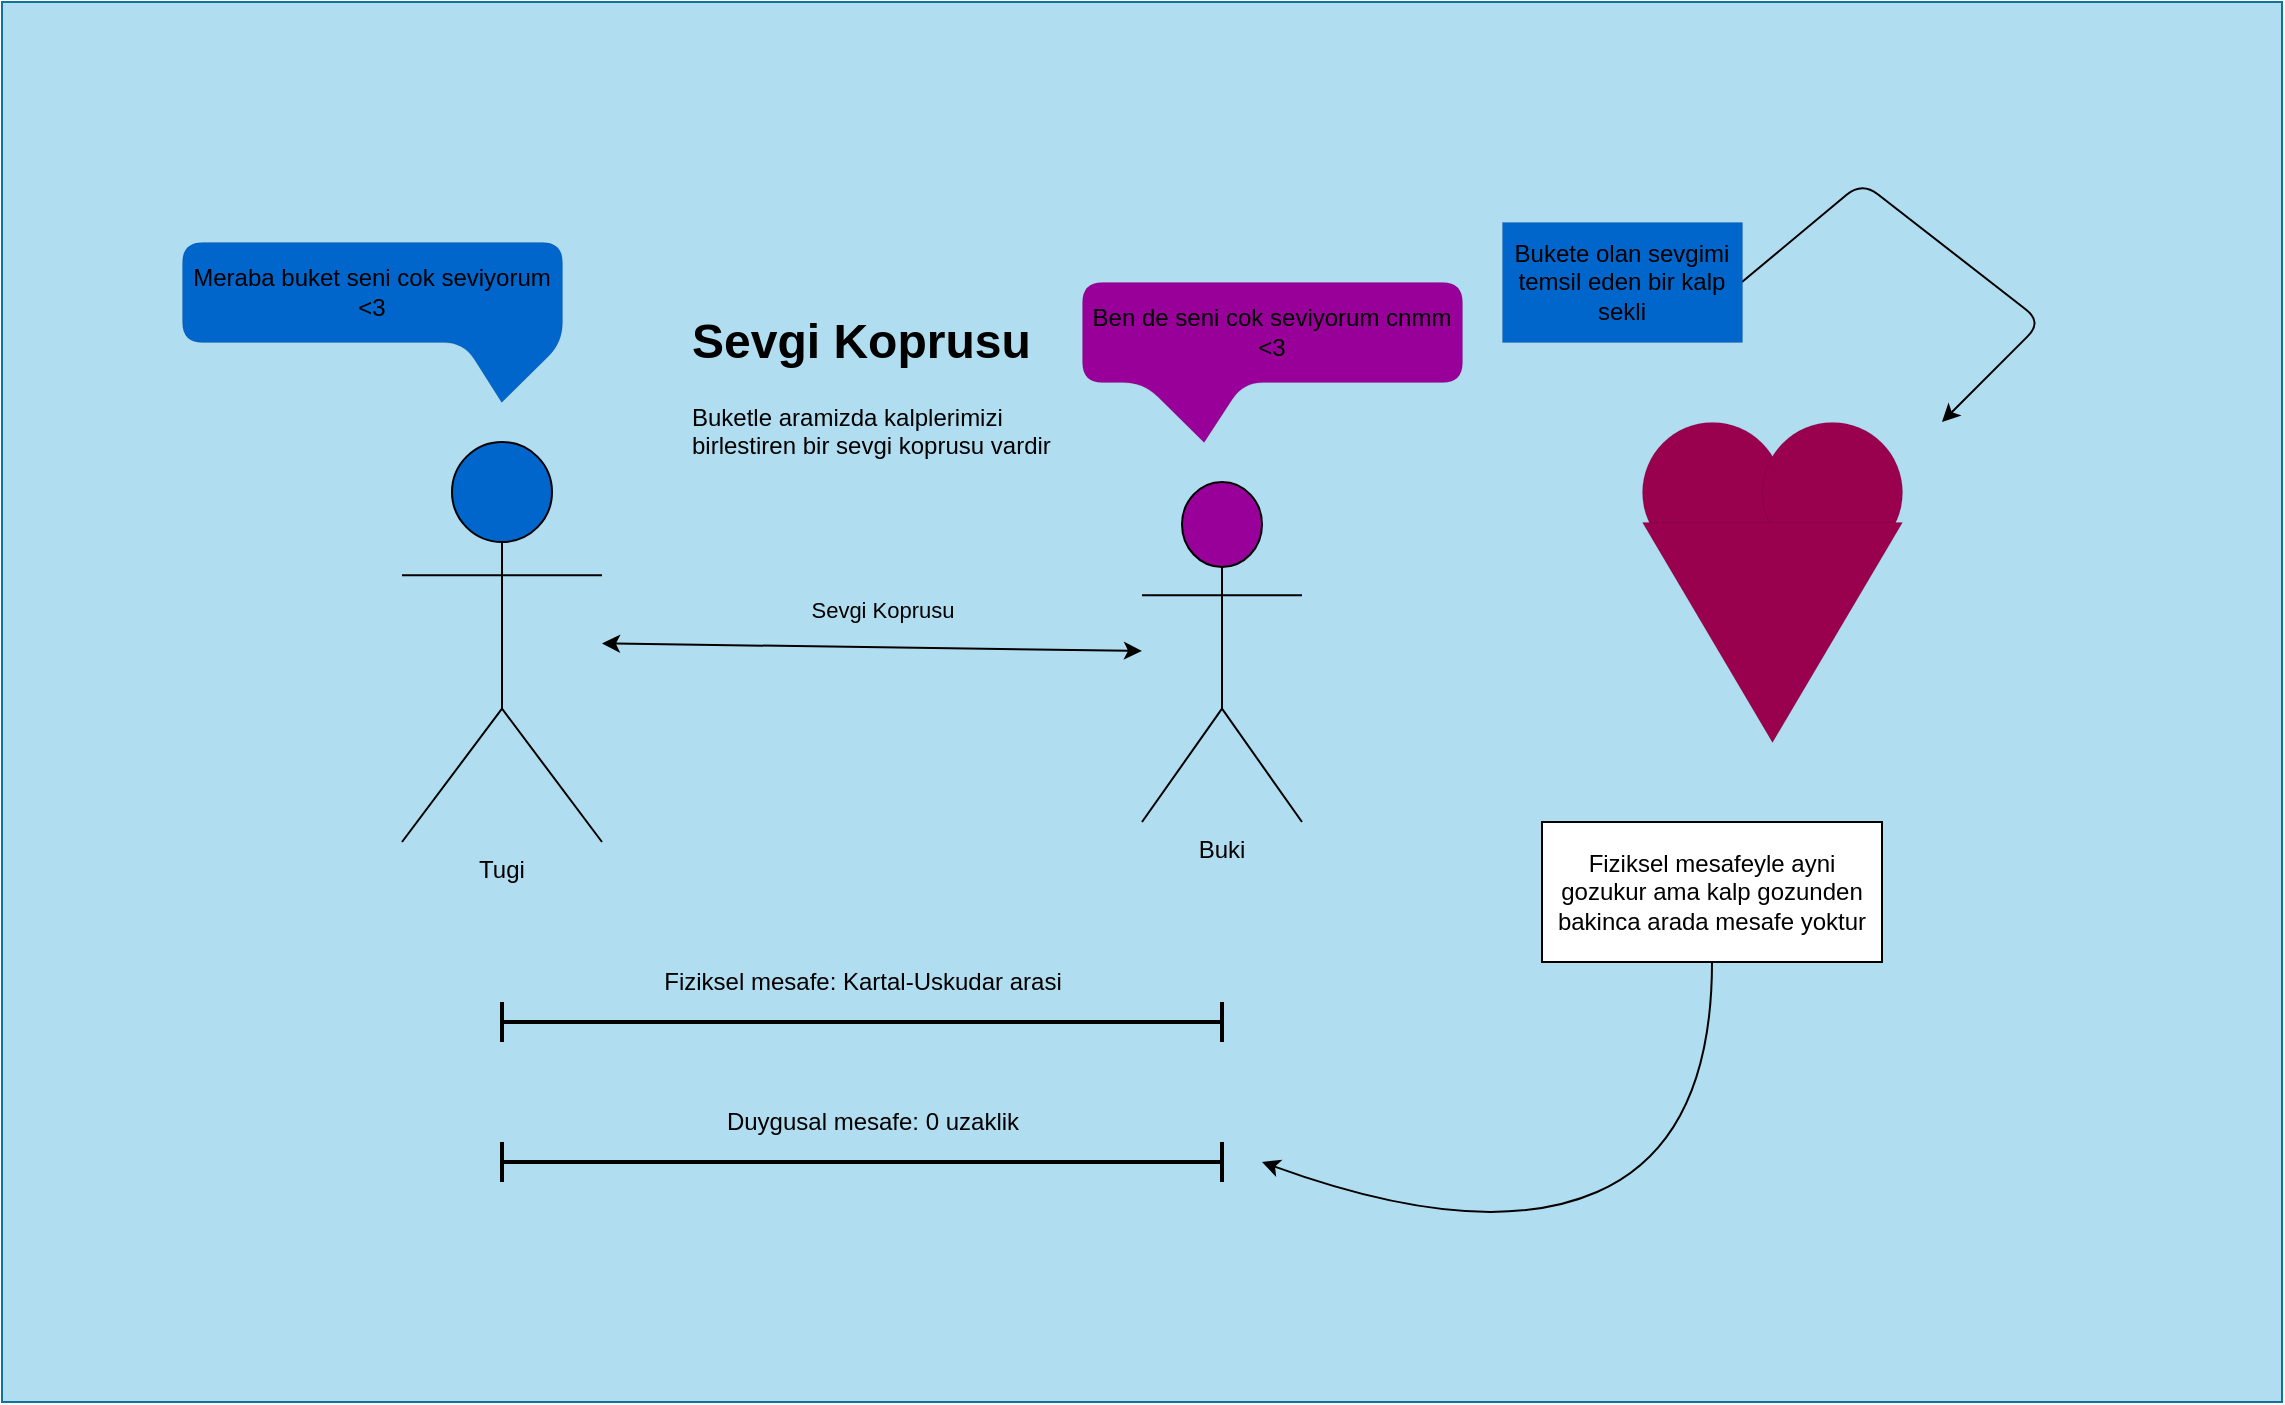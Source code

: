 <mxfile>
    <diagram id="UYBLVoqh1FlVgozuRWd_" name="Page-1">
        <mxGraphModel dx="1547" dy="1248" grid="1" gridSize="10" guides="1" tooltips="1" connect="1" arrows="1" fold="1" page="0" pageScale="1" pageWidth="827" pageHeight="1169" background="none" math="0" shadow="0">
            <root>
                <mxCell id="0"/>
                <mxCell id="1" parent="0"/>
                <mxCell id="41" value="" style="rounded=0;whiteSpace=wrap;html=1;fillColor=#b1ddf0;strokeColor=#10739e;" vertex="1" parent="1">
                    <mxGeometry x="-920" y="-130" width="1140" height="700" as="geometry"/>
                </mxCell>
                <mxCell id="14" value="Tugi" style="shape=umlActor;verticalLabelPosition=bottom;verticalAlign=top;html=1;outlineConnect=0;fillColor=#0066CC;labelBackgroundColor=none;fontColor=default;whiteSpace=wrap;" parent="1" vertex="1">
                    <mxGeometry x="-720" y="90" width="100" height="200" as="geometry"/>
                </mxCell>
                <mxCell id="15" value="Buki" style="shape=umlActor;verticalLabelPosition=bottom;verticalAlign=top;html=1;outlineConnect=0;fillColor=#990099;labelBackgroundColor=none;fontColor=default;whiteSpace=wrap;" parent="1" vertex="1">
                    <mxGeometry x="-350" y="110" width="80" height="170" as="geometry"/>
                </mxCell>
                <mxCell id="21" value="" style="endArrow=classic;startArrow=classic;html=1;shadow=0;sketch=0;fixDash=0;labelBackgroundColor=none;fontColor=default;" parent="1" source="14" target="15" edge="1">
                    <mxGeometry width="50" height="50" relative="1" as="geometry">
                        <mxPoint x="-520" y="180" as="sourcePoint"/>
                        <mxPoint x="-470" y="130" as="targetPoint"/>
                    </mxGeometry>
                </mxCell>
                <mxCell id="22" value="Sevgi Koprusu" style="edgeLabel;html=1;align=center;verticalAlign=middle;resizable=0;points=[];labelBackgroundColor=none;fontColor=default;" parent="21" vertex="1" connectable="0">
                    <mxGeometry x="0.171" relative="1" as="geometry">
                        <mxPoint x="-18" y="-19" as="offset"/>
                    </mxGeometry>
                </mxCell>
                <mxCell id="23" value="&lt;h1&gt;Sevgi Koprusu&lt;/h1&gt;&lt;p&gt;Buketle aramizda kalplerimizi birlestiren bir sevgi koprusu vardir&lt;/p&gt;" style="text;html=1;strokeColor=none;fillColor=none;spacing=5;spacingTop=-20;overflow=hidden;rounded=0;labelBackgroundColor=none;fontColor=default;whiteSpace=wrap;" parent="1" vertex="1">
                    <mxGeometry x="-580" y="20" width="190" height="90" as="geometry"/>
                </mxCell>
                <mxCell id="25" value="" style="shape=crossbar;html=1;rounded=1;labelBackgroundColor=none;fontColor=default;whiteSpace=wrap;strokeWidth=2;" parent="1" vertex="1">
                    <mxGeometry x="-670" y="370" width="360" height="20" as="geometry"/>
                </mxCell>
                <mxCell id="26" value="Fiziksel mesafe: Kartal-Uskudar arasi" style="text;html=1;align=center;verticalAlign=middle;resizable=0;points=[];autosize=1;strokeColor=none;fillColor=none;labelBackgroundColor=none;fontColor=default;" parent="1" vertex="1">
                    <mxGeometry x="-595" y="350" width="210" height="20" as="geometry"/>
                </mxCell>
                <mxCell id="27" value="" style="shape=crossbar;html=1;rounded=1;labelBackgroundColor=none;fontColor=default;whiteSpace=wrap;strokeWidth=2;" parent="1" vertex="1">
                    <mxGeometry x="-670" y="440" width="360" height="20" as="geometry"/>
                </mxCell>
                <mxCell id="28" value="Duygusal mesafe: 0 uzaklik" style="text;html=1;align=center;verticalAlign=middle;resizable=0;points=[];autosize=1;strokeColor=none;fillColor=none;labelBackgroundColor=none;fontColor=default;" parent="1" vertex="1">
                    <mxGeometry x="-565" y="420" width="160" height="20" as="geometry"/>
                </mxCell>
                <mxCell id="31" value="" style="curved=1;endArrow=classic;html=1;shadow=0;sketch=0;exitX=0.5;exitY=1;exitDx=0;exitDy=0;labelBackgroundColor=none;fontColor=default;" parent="1" source="33" edge="1">
                    <mxGeometry width="50" height="50" relative="1" as="geometry">
                        <mxPoint x="-140" y="330" as="sourcePoint"/>
                        <mxPoint x="-290" y="450" as="targetPoint"/>
                        <Array as="points">
                            <mxPoint x="-65" y="440"/>
                            <mxPoint x="-180" y="490"/>
                        </Array>
                    </mxGeometry>
                </mxCell>
                <mxCell id="33" value="&lt;span&gt;Fiziksel mesafeyle ayni gozukur ama kalp gozunden bakinca arada mesafe yoktur&lt;/span&gt;" style="rounded=0;html=1;labelBackgroundColor=none;fontColor=default;whiteSpace=wrap;" parent="1" vertex="1">
                    <mxGeometry x="-150" y="280" width="170" height="70" as="geometry"/>
                </mxCell>
                <mxCell id="34" value="" style="ellipse;html=1;allowArrows=0;dashed=1;strokeWidth=0;fillColor=#99004D;labelBackgroundColor=none;fontColor=default;whiteSpace=wrap;" parent="1" vertex="1">
                    <mxGeometry x="-100" y="80" width="70" height="70" as="geometry"/>
                </mxCell>
                <mxCell id="35" value="" style="ellipse;html=1;strokeWidth=0;fillColor=#99004D;labelBackgroundColor=none;fontColor=default;whiteSpace=wrap;" parent="1" vertex="1">
                    <mxGeometry x="-40" y="80" width="70" height="70" as="geometry"/>
                </mxCell>
                <mxCell id="36" value="" style="triangle;html=1;rotation=90;strokeWidth=0;perimeterSpacing=0;fillColor=#99004D;labelBackgroundColor=none;fontColor=default;whiteSpace=wrap;" parent="1" vertex="1">
                    <mxGeometry x="-90" y="120" width="110" height="130" as="geometry"/>
                </mxCell>
                <mxCell id="38" style="edgeStyle=none;sketch=0;html=1;exitX=1;exitY=0.5;exitDx=0;exitDy=0;shadow=0;labelBackgroundColor=none;fontColor=default;" parent="1" source="37" edge="1">
                    <mxGeometry relative="1" as="geometry">
                        <mxPoint x="50" y="80" as="targetPoint"/>
                        <Array as="points">
                            <mxPoint x="10" y="-40"/>
                            <mxPoint x="100" y="30"/>
                        </Array>
                    </mxGeometry>
                </mxCell>
                <mxCell id="37" value="Bukete olan sevgimi temsil eden bir kalp sekli" style="rounded=0;html=1;dashed=1;strokeWidth=0;fillColor=#0066CC;labelBackgroundColor=none;fontColor=default;whiteSpace=wrap;" parent="1" vertex="1">
                    <mxGeometry x="-170" y="-20" width="120" height="60" as="geometry"/>
                </mxCell>
                <mxCell id="39" value="Meraba buket seni cok seviyorum &amp;lt;3" style="shape=callout;html=1;perimeter=calloutPerimeter;dashed=1;strokeWidth=0;fillColor=#0066CC;base=95;position2=0.84;size=30;position=0.74;rounded=1;labelBackgroundColor=none;fontColor=default;whiteSpace=wrap;" parent="1" vertex="1">
                    <mxGeometry x="-830" y="-10" width="190" height="80" as="geometry"/>
                </mxCell>
                <mxCell id="40" value="Ben de seni cok seviyorum cnmm &amp;lt;3" style="shape=callout;html=1;perimeter=calloutPerimeter;dashed=1;strokeWidth=0;fillColor=#990099;base=50;position2=0.32;size=30;position=0.16;rounded=1;shadow=0;sketch=0;labelBackgroundColor=none;fontColor=default;whiteSpace=wrap;" parent="1" vertex="1">
                    <mxGeometry x="-380" y="10" width="190" height="80" as="geometry"/>
                </mxCell>
            </root>
        </mxGraphModel>
    </diagram>
</mxfile>